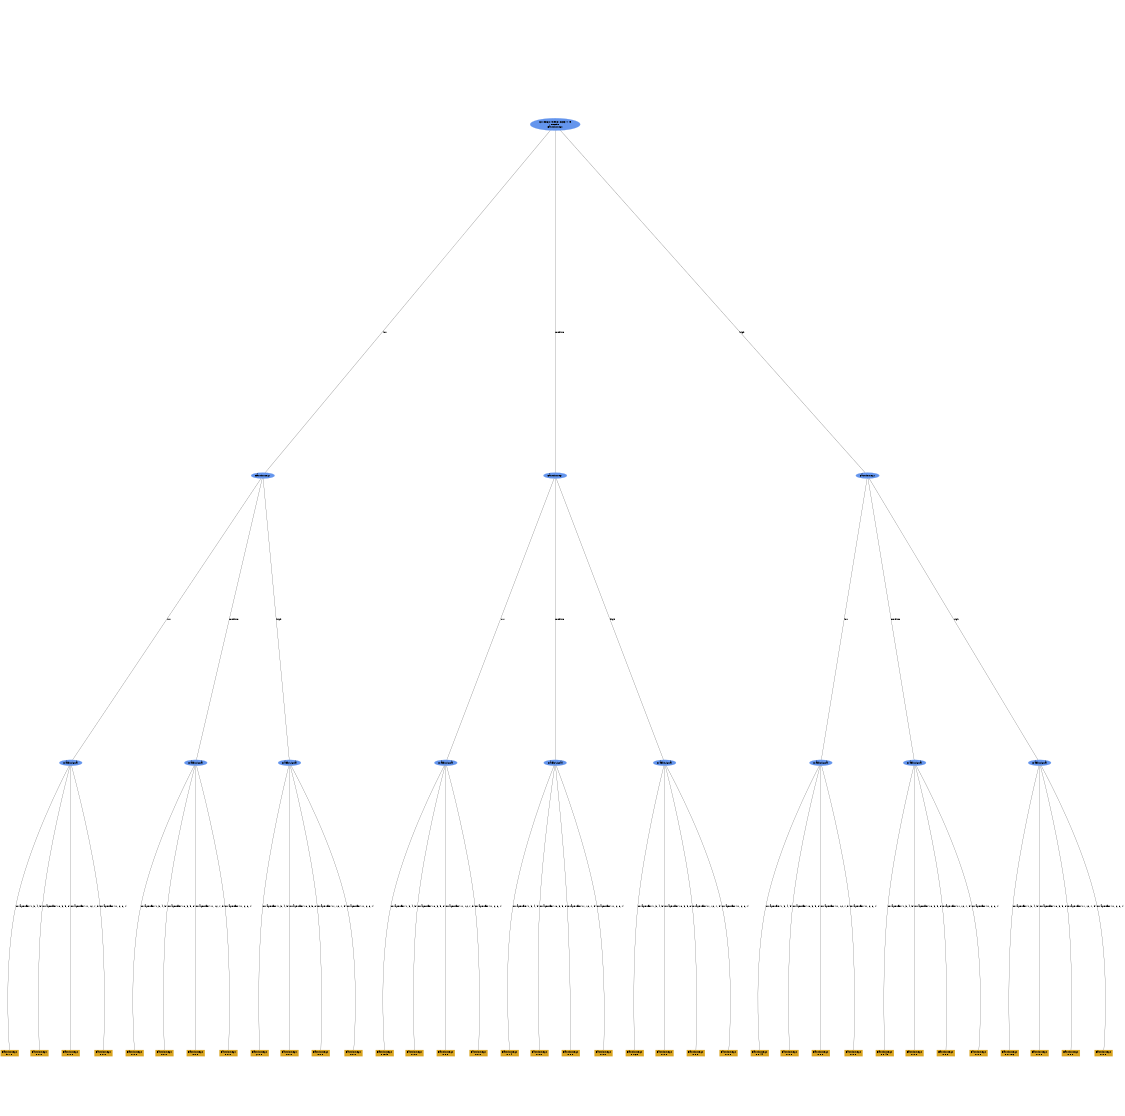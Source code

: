 digraph "DD" {
size = "7.5,10"
ratio=1.0;
center = true;
edge [dir = none];
{ rank = same; node [shape=ellipse, style=filled, color=cornflowerblue];"29585" [label="score=63.75953186537749\nN=250\nEast_in_seg0"];}
{ rank = same; node [shape=ellipse, style=filled, color=cornflowerblue];"29598" [label="East_in_seg1"];}
{ rank = same; node [shape=ellipse, style=filled, color=cornflowerblue];"29611" [label="East_in_seg1"];}
{ rank = same; node [shape=ellipse, style=filled, color=cornflowerblue];"29624" [label="East_in_seg1"];}
{ rank = same; node [shape=ellipse, style=filled, color=cornflowerblue];"29633" [label="TrafficSignal"];}
{ rank = same; node [shape=ellipse, style=filled, color=cornflowerblue];"29643" [label="TrafficSignal"];}
{ rank = same; node [shape=ellipse, style=filled, color=cornflowerblue];"29653" [label="TrafficSignal"];}
{ rank = same; node [shape=ellipse, style=filled, color=cornflowerblue];"29663" [label="TrafficSignal"];}
{ rank = same; node [shape=ellipse, style=filled, color=cornflowerblue];"29673" [label="TrafficSignal"];}
{ rank = same; node [shape=ellipse, style=filled, color=cornflowerblue];"29683" [label="TrafficSignal"];}
{ rank = same; node [shape=ellipse, style=filled, color=cornflowerblue];"29693" [label="TrafficSignal"];}
{ rank = same; node [shape=ellipse, style=filled, color=cornflowerblue];"29703" [label="TrafficSignal"];}
{ rank = same; node [shape=ellipse, style=filled, color=cornflowerblue];"29713" [label="TrafficSignal"];}
{ rank = same; node [shape=box, style=filled, color=goldenrod];"29634" [label="East_in_seg0\n5 1 0 "];}
{ rank = same; node [shape=box, style=filled, color=goldenrod];"29635" [label="East_in_seg0\n0 0 0 "];}
{ rank = same; node [shape=box, style=filled, color=goldenrod];"29636" [label="East_in_seg0\n0 0 0 "];}
{ rank = same; node [shape=box, style=filled, color=goldenrod];"29637" [label="East_in_seg0\n0 0 0 "];}
{ rank = same; node [shape=box, style=filled, color=goldenrod];"29644" [label="East_in_seg0\n0 0 0 "];}
{ rank = same; node [shape=box, style=filled, color=goldenrod];"29645" [label="East_in_seg0\n0 0 0 "];}
{ rank = same; node [shape=box, style=filled, color=goldenrod];"29646" [label="East_in_seg0\n0 0 0 "];}
{ rank = same; node [shape=box, style=filled, color=goldenrod];"29647" [label="East_in_seg0\n0 0 0 "];}
{ rank = same; node [shape=box, style=filled, color=goldenrod];"29654" [label="East_in_seg0\n2 0 0 "];}
{ rank = same; node [shape=box, style=filled, color=goldenrod];"29655" [label="East_in_seg0\n0 0 0 "];}
{ rank = same; node [shape=box, style=filled, color=goldenrod];"29656" [label="East_in_seg0\n0 0 0 "];}
{ rank = same; node [shape=box, style=filled, color=goldenrod];"29657" [label="East_in_seg0\n0 0 0 "];}
{ rank = same; node [shape=box, style=filled, color=goldenrod];"29664" [label="East_in_seg0\n0 18 5 "];}
{ rank = same; node [shape=box, style=filled, color=goldenrod];"29665" [label="East_in_seg0\n0 0 0 "];}
{ rank = same; node [shape=box, style=filled, color=goldenrod];"29666" [label="East_in_seg0\n0 0 0 "];}
{ rank = same; node [shape=box, style=filled, color=goldenrod];"29667" [label="East_in_seg0\n0 0 0 "];}
{ rank = same; node [shape=box, style=filled, color=goldenrod];"29674" [label="East_in_seg0\n0 1 4 "];}
{ rank = same; node [shape=box, style=filled, color=goldenrod];"29675" [label="East_in_seg0\n0 0 0 "];}
{ rank = same; node [shape=box, style=filled, color=goldenrod];"29676" [label="East_in_seg0\n0 0 0 "];}
{ rank = same; node [shape=box, style=filled, color=goldenrod];"29677" [label="East_in_seg0\n0 0 0 "];}
{ rank = same; node [shape=box, style=filled, color=goldenrod];"29684" [label="East_in_seg0\n0 16 8 "];}
{ rank = same; node [shape=box, style=filled, color=goldenrod];"29685" [label="East_in_seg0\n0 0 0 "];}
{ rank = same; node [shape=box, style=filled, color=goldenrod];"29686" [label="East_in_seg0\n0 0 0 "];}
{ rank = same; node [shape=box, style=filled, color=goldenrod];"29687" [label="East_in_seg0\n0 0 0 "];}
{ rank = same; node [shape=box, style=filled, color=goldenrod];"29694" [label="East_in_seg0\n0 0 44 "];}
{ rank = same; node [shape=box, style=filled, color=goldenrod];"29695" [label="East_in_seg0\n0 0 0 "];}
{ rank = same; node [shape=box, style=filled, color=goldenrod];"29696" [label="East_in_seg0\n0 0 0 "];}
{ rank = same; node [shape=box, style=filled, color=goldenrod];"29697" [label="East_in_seg0\n0 0 0 "];}
{ rank = same; node [shape=box, style=filled, color=goldenrod];"29704" [label="East_in_seg0\n0 0 40 "];}
{ rank = same; node [shape=box, style=filled, color=goldenrod];"29705" [label="East_in_seg0\n0 0 0 "];}
{ rank = same; node [shape=box, style=filled, color=goldenrod];"29706" [label="East_in_seg0\n0 0 0 "];}
{ rank = same; node [shape=box, style=filled, color=goldenrod];"29707" [label="East_in_seg0\n0 0 0 "];}
{ rank = same; node [shape=box, style=filled, color=goldenrod];"29714" [label="East_in_seg0\n0 0 106 "];}
{ rank = same; node [shape=box, style=filled, color=goldenrod];"29715" [label="East_in_seg0\n0 0 0 "];}
{ rank = same; node [shape=box, style=filled, color=goldenrod];"29716" [label="East_in_seg0\n0 0 0 "];}
{ rank = same; node [shape=box, style=filled, color=goldenrod];"29717" [label="East_in_seg0\n0 0 0 "];}
"29585" -> "29598" [label = "low"];
"29585" -> "29611" [label = "medium"];
"29585" -> "29624" [label = "high"];
"29598" -> "29633" [label = "low"];
"29598" -> "29643" [label = "medium"];
"29598" -> "29653" [label = "high"];
"29611" -> "29663" [label = "low"];
"29611" -> "29673" [label = "medium"];
"29611" -> "29683" [label = "high"];
"29624" -> "29693" [label = "low"];
"29624" -> "29703" [label = "medium"];
"29624" -> "29713" [label = "high"];
"29633" -> "29634" [label = "ArrayBuffer(1, 3, 4, 5)"];
"29633" -> "29635" [label = "ArrayBuffer(10, 3, 5, 8)"];
"29633" -> "29636" [label = "ArrayBuffer(11, 12, 7, 9)"];
"29633" -> "29637" [label = "ArrayBuffer(11, 2, 6, 7)"];
"29643" -> "29644" [label = "ArrayBuffer(1, 3, 4, 5)"];
"29643" -> "29645" [label = "ArrayBuffer(10, 3, 5, 8)"];
"29643" -> "29646" [label = "ArrayBuffer(11, 12, 7, 9)"];
"29643" -> "29647" [label = "ArrayBuffer(11, 2, 6, 7)"];
"29653" -> "29654" [label = "ArrayBuffer(1, 3, 4, 5)"];
"29653" -> "29655" [label = "ArrayBuffer(10, 3, 5, 8)"];
"29653" -> "29656" [label = "ArrayBuffer(11, 12, 7, 9)"];
"29653" -> "29657" [label = "ArrayBuffer(11, 2, 6, 7)"];
"29663" -> "29664" [label = "ArrayBuffer(1, 3, 4, 5)"];
"29663" -> "29665" [label = "ArrayBuffer(10, 3, 5, 8)"];
"29663" -> "29666" [label = "ArrayBuffer(11, 12, 7, 9)"];
"29663" -> "29667" [label = "ArrayBuffer(11, 2, 6, 7)"];
"29673" -> "29674" [label = "ArrayBuffer(1, 3, 4, 5)"];
"29673" -> "29675" [label = "ArrayBuffer(10, 3, 5, 8)"];
"29673" -> "29676" [label = "ArrayBuffer(11, 12, 7, 9)"];
"29673" -> "29677" [label = "ArrayBuffer(11, 2, 6, 7)"];
"29683" -> "29684" [label = "ArrayBuffer(1, 3, 4, 5)"];
"29683" -> "29685" [label = "ArrayBuffer(10, 3, 5, 8)"];
"29683" -> "29686" [label = "ArrayBuffer(11, 12, 7, 9)"];
"29683" -> "29687" [label = "ArrayBuffer(11, 2, 6, 7)"];
"29693" -> "29694" [label = "ArrayBuffer(1, 3, 4, 5)"];
"29693" -> "29695" [label = "ArrayBuffer(10, 3, 5, 8)"];
"29693" -> "29696" [label = "ArrayBuffer(11, 12, 7, 9)"];
"29693" -> "29697" [label = "ArrayBuffer(11, 2, 6, 7)"];
"29703" -> "29704" [label = "ArrayBuffer(1, 3, 4, 5)"];
"29703" -> "29705" [label = "ArrayBuffer(10, 3, 5, 8)"];
"29703" -> "29706" [label = "ArrayBuffer(11, 12, 7, 9)"];
"29703" -> "29707" [label = "ArrayBuffer(11, 2, 6, 7)"];
"29713" -> "29714" [label = "ArrayBuffer(1, 3, 4, 5)"];
"29713" -> "29715" [label = "ArrayBuffer(10, 3, 5, 8)"];
"29713" -> "29716" [label = "ArrayBuffer(11, 12, 7, 9)"];
"29713" -> "29717" [label = "ArrayBuffer(11, 2, 6, 7)"];

}